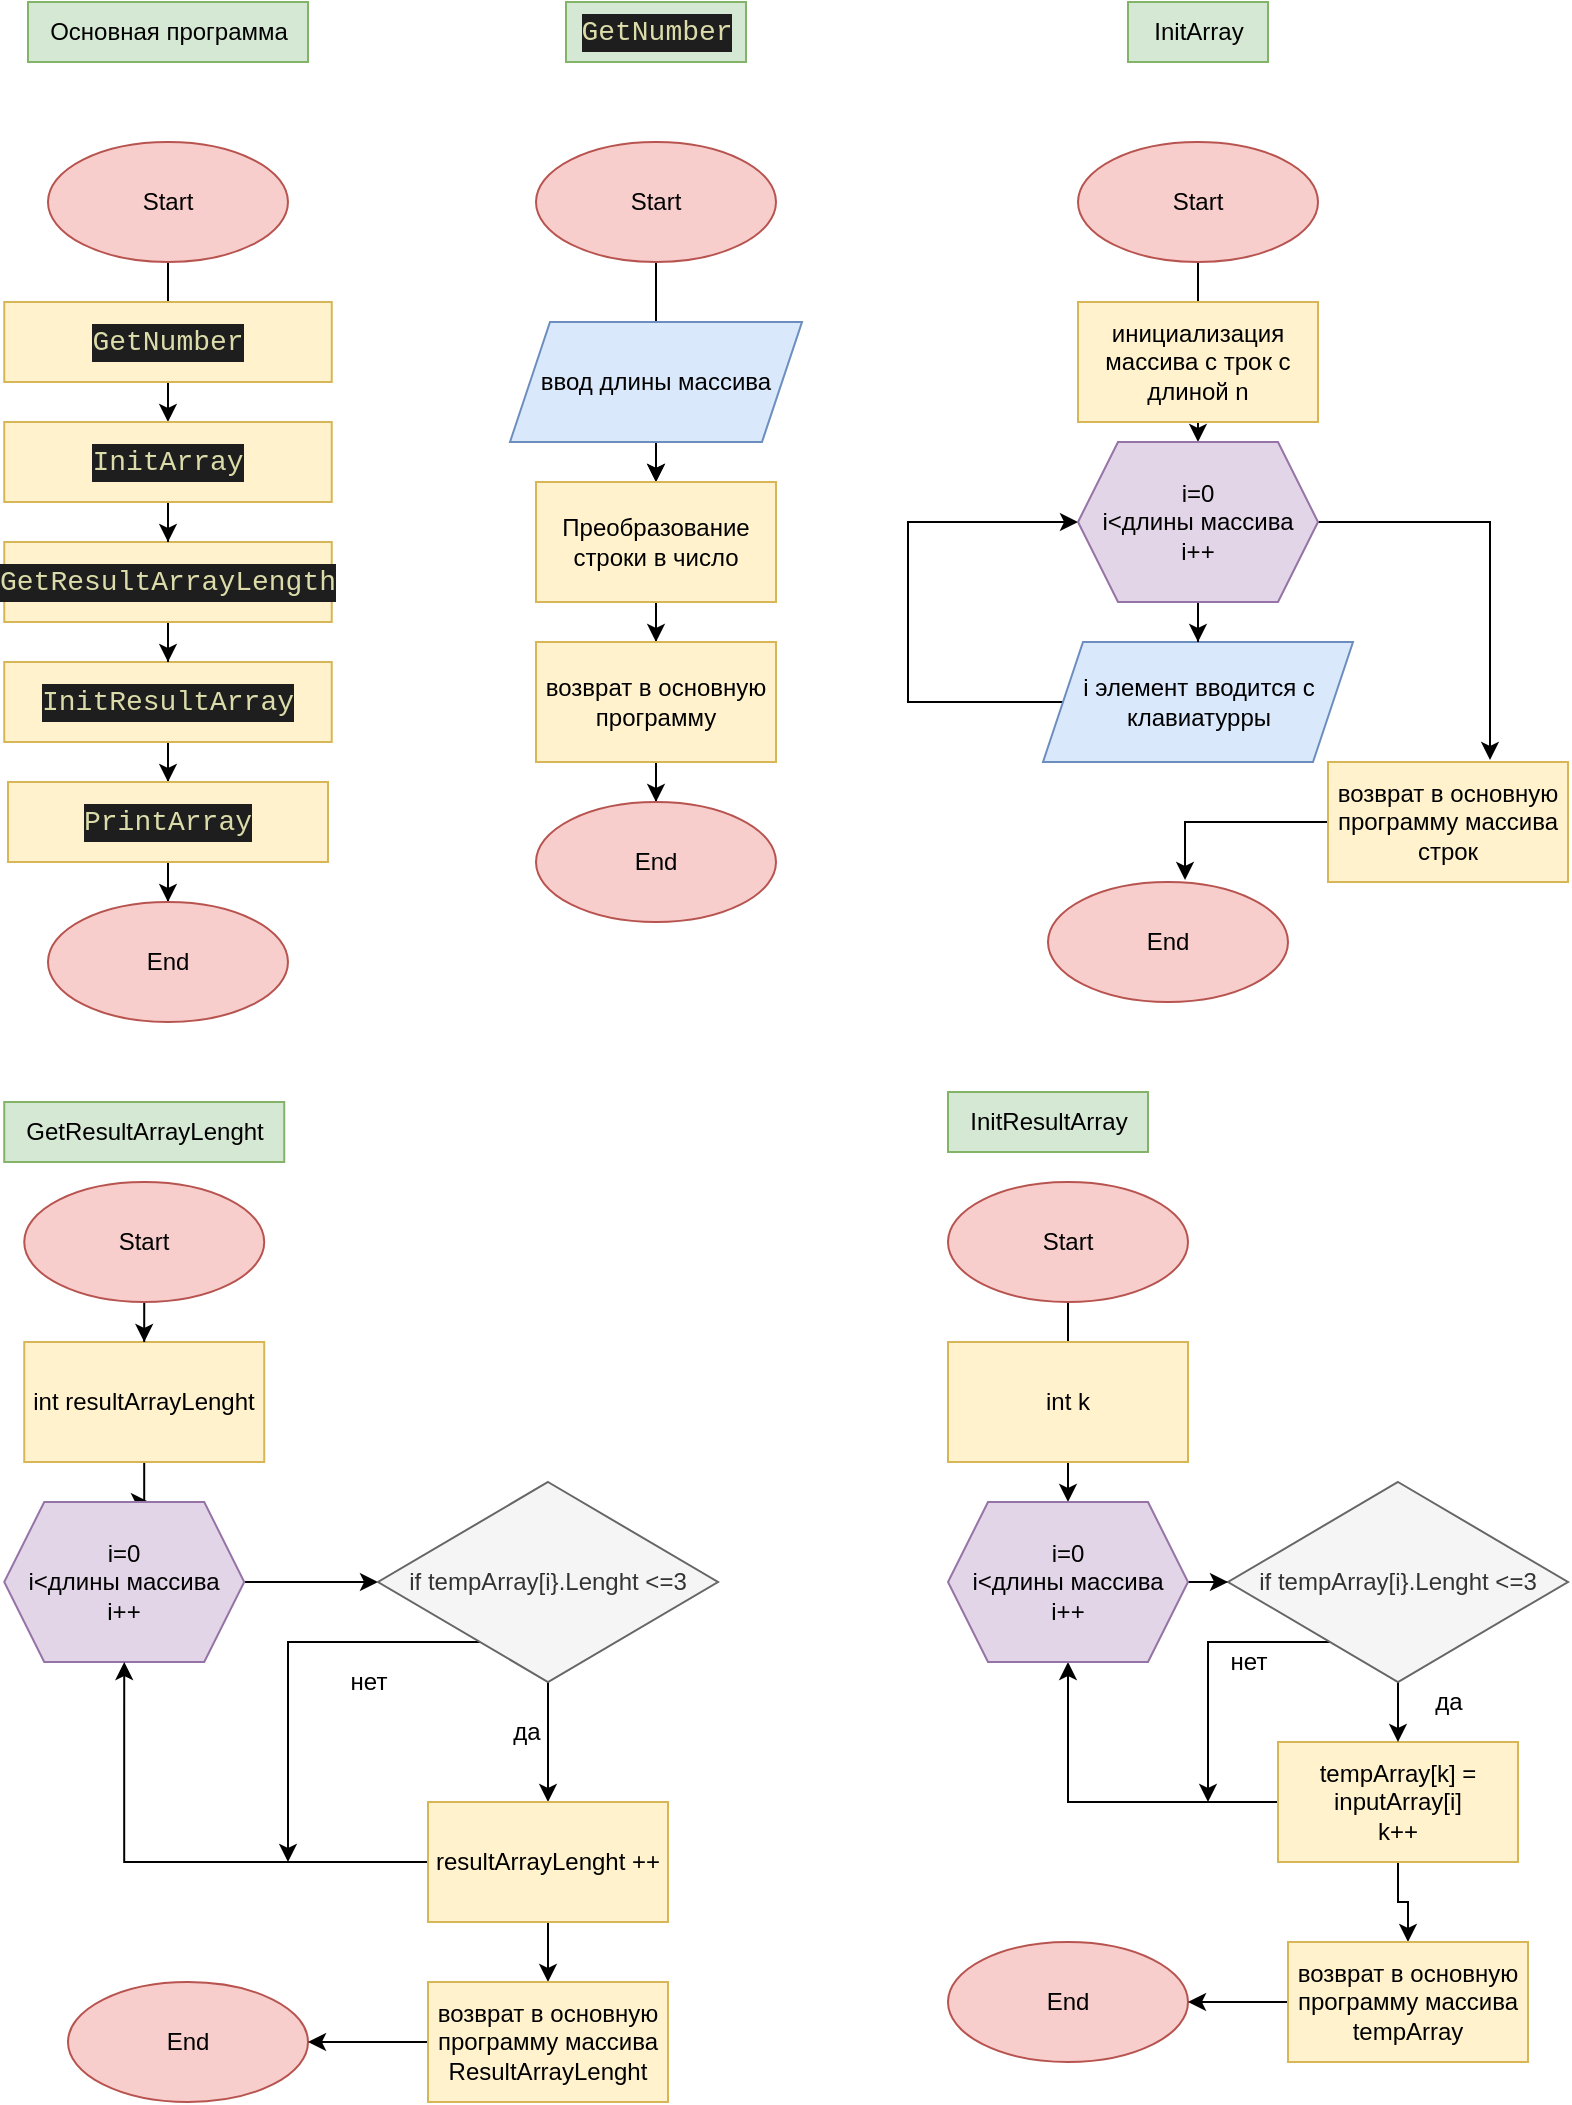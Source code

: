 <mxfile version="20.6.2" type="device"><diagram id="xXL1AcQfyyFYsVRMC85J" name="Страница 2"><mxGraphModel dx="1086" dy="826" grid="1" gridSize="10" guides="1" tooltips="1" connect="1" arrows="1" fold="1" page="1" pageScale="1" pageWidth="827" pageHeight="1169" math="0" shadow="0"><root><mxCell id="0"/><mxCell id="1" parent="0"/><mxCell id="5OxY9uOYeFMyXHYvQziC-1" value="Основная программа" style="text;html=1;align=center;verticalAlign=middle;resizable=0;points=[];autosize=1;strokeColor=#82b366;fillColor=#d5e8d4;" parent="1" vertex="1"><mxGeometry x="40" y="50" width="140" height="30" as="geometry"/></mxCell><mxCell id="CWw8lebZyPOu4jklIwKE-7" value="" style="edgeStyle=orthogonalEdgeStyle;rounded=0;orthogonalLoop=1;jettySize=auto;html=1;" parent="1" source="q7j0xBKamCBzfiCnZ6vf-1" target="CWw8lebZyPOu4jklIwKE-5" edge="1"><mxGeometry relative="1" as="geometry"/></mxCell><mxCell id="q7j0xBKamCBzfiCnZ6vf-1" value="Start" style="ellipse;whiteSpace=wrap;html=1;fillColor=#f8cecc;strokeColor=#b85450;" parent="1" vertex="1"><mxGeometry x="49.99" y="120" width="120" height="60" as="geometry"/></mxCell><mxCell id="CWw8lebZyPOu4jklIwKE-1" value="&lt;div style=&quot;color: rgb(212, 212, 212); background-color: rgb(30, 30, 30); font-family: Consolas, &amp;quot;Courier New&amp;quot;, monospace; font-size: 14px; line-height: 19px;&quot;&gt;&lt;span style=&quot;color: #dcdcaa;&quot;&gt;GetNumber&lt;/span&gt;&lt;/div&gt;" style="whiteSpace=wrap;html=1;fillColor=#fff2cc;strokeColor=#d6b656;" parent="1" vertex="1"><mxGeometry x="28.13" y="200" width="163.75" height="40" as="geometry"/></mxCell><mxCell id="CWw8lebZyPOu4jklIwKE-10" value="" style="edgeStyle=orthogonalEdgeStyle;rounded=0;orthogonalLoop=1;jettySize=auto;html=1;" parent="1" source="CWw8lebZyPOu4jklIwKE-3" target="CWw8lebZyPOu4jklIwKE-9" edge="1"><mxGeometry relative="1" as="geometry"/></mxCell><mxCell id="CWw8lebZyPOu4jklIwKE-3" value="&lt;div style=&quot;color: rgb(212, 212, 212); background-color: rgb(30, 30, 30); font-family: Consolas, &amp;quot;Courier New&amp;quot;, monospace; font-size: 14px; line-height: 19px;&quot;&gt;&lt;span style=&quot;color: #dcdcaa;&quot;&gt;InitResultArray&lt;/span&gt;&lt;/div&gt;" style="whiteSpace=wrap;html=1;fillColor=#fff2cc;strokeColor=#d6b656;" parent="1" vertex="1"><mxGeometry x="28.12" y="380" width="163.75" height="40" as="geometry"/></mxCell><mxCell id="CWw8lebZyPOu4jklIwKE-6" value="" style="edgeStyle=orthogonalEdgeStyle;rounded=0;orthogonalLoop=1;jettySize=auto;html=1;" parent="1" source="CWw8lebZyPOu4jklIwKE-4" target="CWw8lebZyPOu4jklIwKE-3" edge="1"><mxGeometry relative="1" as="geometry"/></mxCell><mxCell id="CWw8lebZyPOu4jklIwKE-4" value="&lt;div style=&quot;color: rgb(212, 212, 212); background-color: rgb(30, 30, 30); font-family: Consolas, &amp;quot;Courier New&amp;quot;, monospace; font-size: 14px; line-height: 19px;&quot;&gt;&lt;span style=&quot;color: #dcdcaa;&quot;&gt;GetResultArrayLength&lt;/span&gt;&lt;/div&gt;" style="whiteSpace=wrap;html=1;fillColor=#fff2cc;strokeColor=#d6b656;" parent="1" vertex="1"><mxGeometry x="28.13" y="320" width="163.75" height="40" as="geometry"/></mxCell><mxCell id="CWw8lebZyPOu4jklIwKE-8" value="" style="edgeStyle=orthogonalEdgeStyle;rounded=0;orthogonalLoop=1;jettySize=auto;html=1;" parent="1" source="CWw8lebZyPOu4jklIwKE-5" target="CWw8lebZyPOu4jklIwKE-4" edge="1"><mxGeometry relative="1" as="geometry"/></mxCell><mxCell id="CWw8lebZyPOu4jklIwKE-5" value="&lt;div style=&quot;color: rgb(212, 212, 212); background-color: rgb(30, 30, 30); font-family: Consolas, &amp;quot;Courier New&amp;quot;, monospace; font-size: 14px; line-height: 19px;&quot;&gt;&lt;span style=&quot;color: #dcdcaa;&quot;&gt;InitArray&lt;/span&gt;&lt;/div&gt;" style="whiteSpace=wrap;html=1;fillColor=#fff2cc;strokeColor=#d6b656;" parent="1" vertex="1"><mxGeometry x="28.12" y="260" width="163.75" height="40" as="geometry"/></mxCell><mxCell id="CWw8lebZyPOu4jklIwKE-12" value="" style="edgeStyle=orthogonalEdgeStyle;rounded=0;orthogonalLoop=1;jettySize=auto;html=1;" parent="1" source="CWw8lebZyPOu4jklIwKE-9" target="CWw8lebZyPOu4jklIwKE-11" edge="1"><mxGeometry relative="1" as="geometry"/></mxCell><mxCell id="CWw8lebZyPOu4jklIwKE-9" value="&lt;div style=&quot;color: rgb(212, 212, 212); background-color: rgb(30, 30, 30); font-family: Consolas, &amp;quot;Courier New&amp;quot;, monospace; font-size: 14px; line-height: 19px;&quot;&gt;&lt;span style=&quot;color: #dcdcaa;&quot;&gt;PrintArray&lt;/span&gt;&lt;/div&gt;" style="whiteSpace=wrap;html=1;fillColor=#fff2cc;strokeColor=#d6b656;" parent="1" vertex="1"><mxGeometry x="30" y="440" width="160" height="40" as="geometry"/></mxCell><mxCell id="CWw8lebZyPOu4jklIwKE-11" value="End&lt;br&gt;" style="ellipse;whiteSpace=wrap;html=1;fillColor=#f8cecc;strokeColor=#b85450;" parent="1" vertex="1"><mxGeometry x="49.99" y="500" width="120" height="60" as="geometry"/></mxCell><mxCell id="CWw8lebZyPOu4jklIwKE-13" value="&lt;div style=&quot;color: rgb(212, 212, 212); background-color: rgb(30, 30, 30); font-family: Consolas, &amp;quot;Courier New&amp;quot;, monospace; font-size: 14px; line-height: 19px;&quot;&gt;&lt;span style=&quot;color: #dcdcaa;&quot;&gt;GetNumber&lt;/span&gt;&lt;/div&gt;" style="text;html=1;align=center;verticalAlign=middle;resizable=0;points=[];autosize=1;fillColor=#d5e8d4;strokeColor=#82b366;" parent="1" vertex="1"><mxGeometry x="309" y="50" width="90" height="30" as="geometry"/></mxCell><mxCell id="_KnLZS3jBVdfNGOHrN7G-6" value="" style="edgeStyle=orthogonalEdgeStyle;rounded=0;orthogonalLoop=1;jettySize=auto;html=1;" parent="1" source="CWw8lebZyPOu4jklIwKE-14" target="_KnLZS3jBVdfNGOHrN7G-2" edge="1"><mxGeometry relative="1" as="geometry"/></mxCell><mxCell id="CWw8lebZyPOu4jklIwKE-14" value="Start" style="ellipse;whiteSpace=wrap;html=1;fillColor=#f8cecc;strokeColor=#b85450;" parent="1" vertex="1"><mxGeometry x="294" y="120" width="120" height="60" as="geometry"/></mxCell><mxCell id="_KnLZS3jBVdfNGOHrN7G-7" style="edgeStyle=orthogonalEdgeStyle;rounded=0;orthogonalLoop=1;jettySize=auto;html=1;entryX=0.5;entryY=0;entryDx=0;entryDy=0;" parent="1" source="_KnLZS3jBVdfNGOHrN7G-1" target="_KnLZS3jBVdfNGOHrN7G-2" edge="1"><mxGeometry relative="1" as="geometry"><Array as="points"><mxPoint x="354" y="270"/><mxPoint x="354" y="270"/></Array></mxGeometry></mxCell><mxCell id="_KnLZS3jBVdfNGOHrN7G-1" value="ввод длины массива" style="shape=parallelogram;perimeter=parallelogramPerimeter;whiteSpace=wrap;html=1;fixedSize=1;fillColor=#dae8fc;strokeColor=#6c8ebf;" parent="1" vertex="1"><mxGeometry x="281" y="210" width="146" height="60" as="geometry"/></mxCell><mxCell id="_KnLZS3jBVdfNGOHrN7G-4" value="" style="edgeStyle=orthogonalEdgeStyle;rounded=0;orthogonalLoop=1;jettySize=auto;html=1;" parent="1" source="_KnLZS3jBVdfNGOHrN7G-2" target="_KnLZS3jBVdfNGOHrN7G-3" edge="1"><mxGeometry relative="1" as="geometry"/></mxCell><mxCell id="_KnLZS3jBVdfNGOHrN7G-2" value="Преобразование строки в число" style="rounded=0;whiteSpace=wrap;html=1;fillColor=#fff2cc;strokeColor=#d6b656;" parent="1" vertex="1"><mxGeometry x="294" y="290" width="120" height="60" as="geometry"/></mxCell><mxCell id="_KnLZS3jBVdfNGOHrN7G-8" value="" style="edgeStyle=orthogonalEdgeStyle;rounded=0;orthogonalLoop=1;jettySize=auto;html=1;" parent="1" source="_KnLZS3jBVdfNGOHrN7G-3" target="_KnLZS3jBVdfNGOHrN7G-5" edge="1"><mxGeometry relative="1" as="geometry"/></mxCell><mxCell id="_KnLZS3jBVdfNGOHrN7G-3" value="возврат в основную программу" style="whiteSpace=wrap;html=1;rounded=0;fillColor=#fff2cc;strokeColor=#d6b656;" parent="1" vertex="1"><mxGeometry x="294" y="370" width="120" height="60" as="geometry"/></mxCell><mxCell id="_KnLZS3jBVdfNGOHrN7G-5" value="End&lt;br&gt;" style="ellipse;whiteSpace=wrap;html=1;fillColor=#f8cecc;strokeColor=#b85450;" parent="1" vertex="1"><mxGeometry x="294" y="450" width="120" height="60" as="geometry"/></mxCell><mxCell id="DqFMrJ1MlUVGiwT8ziKo-1" value="InitArray&lt;br&gt;" style="text;html=1;align=center;verticalAlign=middle;resizable=0;points=[];autosize=1;strokeColor=#82b366;fillColor=#d5e8d4;" parent="1" vertex="1"><mxGeometry x="590" y="50" width="70" height="30" as="geometry"/></mxCell><mxCell id="G23TOzkJzLK-RqHmJkY7-1" value="" style="edgeStyle=orthogonalEdgeStyle;rounded=0;orthogonalLoop=1;jettySize=auto;html=1;fontColor=#000000;" parent="1" source="DqFMrJ1MlUVGiwT8ziKo-2" target="DqFMrJ1MlUVGiwT8ziKo-7" edge="1"><mxGeometry relative="1" as="geometry"/></mxCell><mxCell id="DqFMrJ1MlUVGiwT8ziKo-2" value="Start" style="ellipse;whiteSpace=wrap;html=1;fillColor=#f8cecc;strokeColor=#b85450;" parent="1" vertex="1"><mxGeometry x="565" y="120" width="120" height="60" as="geometry"/></mxCell><mxCell id="DqFMrJ1MlUVGiwT8ziKo-3" value="инициализация массива с трок с длиной n" style="rounded=0;whiteSpace=wrap;html=1;fillColor=#fff2cc;strokeColor=#d6b656;" parent="1" vertex="1"><mxGeometry x="565" y="200" width="120" height="60" as="geometry"/></mxCell><mxCell id="G23TOzkJzLK-RqHmJkY7-28" style="edgeStyle=orthogonalEdgeStyle;rounded=0;orthogonalLoop=1;jettySize=auto;html=1;fontColor=#000000;entryX=0;entryY=0.5;entryDx=0;entryDy=0;" parent="1" source="DqFMrJ1MlUVGiwT8ziKo-5" target="DqFMrJ1MlUVGiwT8ziKo-7" edge="1"><mxGeometry relative="1" as="geometry"><mxPoint x="560" y="310" as="targetPoint"/><Array as="points"><mxPoint x="480" y="400"/><mxPoint x="480" y="310"/></Array></mxGeometry></mxCell><mxCell id="DqFMrJ1MlUVGiwT8ziKo-5" value="i элемент вводится с клавиатурры" style="shape=parallelogram;perimeter=parallelogramPerimeter;whiteSpace=wrap;html=1;fixedSize=1;fillColor=#dae8fc;strokeColor=#6c8ebf;" parent="1" vertex="1"><mxGeometry x="547.5" y="370" width="155" height="60" as="geometry"/></mxCell><mxCell id="G23TOzkJzLK-RqHmJkY7-4" style="edgeStyle=orthogonalEdgeStyle;rounded=0;orthogonalLoop=1;jettySize=auto;html=1;entryX=0.571;entryY=-0.017;entryDx=0;entryDy=0;entryPerimeter=0;fontColor=#000000;" parent="1" source="DqFMrJ1MlUVGiwT8ziKo-6" target="DqFMrJ1MlUVGiwT8ziKo-8" edge="1"><mxGeometry relative="1" as="geometry"/></mxCell><mxCell id="DqFMrJ1MlUVGiwT8ziKo-6" value="возврат в основную программу массива строк" style="rounded=0;whiteSpace=wrap;html=1;fillColor=#fff2cc;strokeColor=#d6b656;" parent="1" vertex="1"><mxGeometry x="690" y="430" width="120" height="60" as="geometry"/></mxCell><mxCell id="G23TOzkJzLK-RqHmJkY7-2" value="" style="edgeStyle=orthogonalEdgeStyle;rounded=0;orthogonalLoop=1;jettySize=auto;html=1;fontColor=#000000;" parent="1" source="DqFMrJ1MlUVGiwT8ziKo-7" target="DqFMrJ1MlUVGiwT8ziKo-5" edge="1"><mxGeometry relative="1" as="geometry"/></mxCell><mxCell id="G23TOzkJzLK-RqHmJkY7-29" style="edgeStyle=orthogonalEdgeStyle;rounded=0;orthogonalLoop=1;jettySize=auto;html=1;entryX=0.675;entryY=-0.017;entryDx=0;entryDy=0;entryPerimeter=0;fontColor=#000000;" parent="1" source="DqFMrJ1MlUVGiwT8ziKo-7" target="DqFMrJ1MlUVGiwT8ziKo-6" edge="1"><mxGeometry relative="1" as="geometry"/></mxCell><mxCell id="DqFMrJ1MlUVGiwT8ziKo-7" value="i=0&lt;br&gt;i&amp;lt;длины массива&lt;br&gt;i++" style="shape=hexagon;perimeter=hexagonPerimeter2;whiteSpace=wrap;html=1;fixedSize=1;fillColor=#e1d5e7;strokeColor=#9673a6;" parent="1" vertex="1"><mxGeometry x="565" y="270" width="120" height="80" as="geometry"/></mxCell><mxCell id="DqFMrJ1MlUVGiwT8ziKo-8" value="End&lt;br&gt;" style="ellipse;whiteSpace=wrap;html=1;fillColor=#f8cecc;strokeColor=#b85450;" parent="1" vertex="1"><mxGeometry x="550" y="490" width="120" height="60" as="geometry"/></mxCell><mxCell id="G23TOzkJzLK-RqHmJkY7-5" value="GetResultArrayLenght" style="text;html=1;align=center;verticalAlign=middle;resizable=0;points=[];autosize=1;strokeColor=#82b366;fillColor=#d5e8d4;" parent="1" vertex="1"><mxGeometry x="28.12" y="600" width="140" height="30" as="geometry"/></mxCell><mxCell id="G23TOzkJzLK-RqHmJkY7-14" value="" style="edgeStyle=orthogonalEdgeStyle;rounded=0;orthogonalLoop=1;jettySize=auto;html=1;fontColor=#000000;" parent="1" source="G23TOzkJzLK-RqHmJkY7-6" edge="1"><mxGeometry relative="1" as="geometry"><mxPoint x="100" y="800" as="targetPoint"/></mxGeometry></mxCell><mxCell id="G23TOzkJzLK-RqHmJkY7-6" value="int resultArrayLenght" style="rounded=0;whiteSpace=wrap;html=1;fillColor=#fff2cc;strokeColor=#d6b656;" parent="1" vertex="1"><mxGeometry x="38.12" y="720" width="120" height="60" as="geometry"/></mxCell><mxCell id="G23TOzkJzLK-RqHmJkY7-13" value="" style="edgeStyle=orthogonalEdgeStyle;rounded=0;orthogonalLoop=1;jettySize=auto;html=1;fontColor=#000000;" parent="1" source="G23TOzkJzLK-RqHmJkY7-7" target="G23TOzkJzLK-RqHmJkY7-6" edge="1"><mxGeometry relative="1" as="geometry"/></mxCell><mxCell id="G23TOzkJzLK-RqHmJkY7-7" value="Start" style="ellipse;whiteSpace=wrap;html=1;fillColor=#f8cecc;strokeColor=#b85450;" parent="1" vertex="1"><mxGeometry x="38.12" y="640" width="120" height="60" as="geometry"/></mxCell><mxCell id="G23TOzkJzLK-RqHmJkY7-15" value="" style="edgeStyle=orthogonalEdgeStyle;rounded=0;orthogonalLoop=1;jettySize=auto;html=1;fontColor=#000000;" parent="1" target="G23TOzkJzLK-RqHmJkY7-9" edge="1"><mxGeometry relative="1" as="geometry"><mxPoint x="100" y="880" as="sourcePoint"/><Array as="points"><mxPoint x="113" y="880"/></Array></mxGeometry></mxCell><mxCell id="G23TOzkJzLK-RqHmJkY7-21" value="" style="edgeStyle=orthogonalEdgeStyle;rounded=0;orthogonalLoop=1;jettySize=auto;html=1;fontColor=#000000;" parent="1" source="G23TOzkJzLK-RqHmJkY7-9" target="G23TOzkJzLK-RqHmJkY7-20" edge="1"><mxGeometry relative="1" as="geometry"/></mxCell><mxCell id="G23TOzkJzLK-RqHmJkY7-26" style="edgeStyle=orthogonalEdgeStyle;rounded=0;orthogonalLoop=1;jettySize=auto;html=1;fontColor=#000000;" parent="1" source="G23TOzkJzLK-RqHmJkY7-9" edge="1"><mxGeometry relative="1" as="geometry"><mxPoint x="170" y="980" as="targetPoint"/><Array as="points"><mxPoint x="170" y="870"/></Array></mxGeometry></mxCell><mxCell id="G23TOzkJzLK-RqHmJkY7-9" value="if tempArray[i}.Lenght &amp;lt;=3" style="rhombus;whiteSpace=wrap;html=1;fillColor=#f5f5f5;strokeColor=#666666;fontColor=#333333;" parent="1" vertex="1"><mxGeometry x="215" y="790" width="170" height="100" as="geometry"/></mxCell><mxCell id="G23TOzkJzLK-RqHmJkY7-12" value="End&lt;br&gt;" style="ellipse;whiteSpace=wrap;html=1;fillColor=#f8cecc;strokeColor=#b85450;" parent="1" vertex="1"><mxGeometry x="60" y="1040" width="120" height="60" as="geometry"/></mxCell><mxCell id="G23TOzkJzLK-RqHmJkY7-18" value="i=0&lt;br&gt;i&amp;lt;длины массива&lt;br&gt;i++" style="shape=hexagon;perimeter=hexagonPerimeter2;whiteSpace=wrap;html=1;fixedSize=1;fillColor=#e1d5e7;strokeColor=#9673a6;" parent="1" vertex="1"><mxGeometry x="28.12" y="800" width="120" height="80" as="geometry"/></mxCell><mxCell id="G23TOzkJzLK-RqHmJkY7-25" style="edgeStyle=orthogonalEdgeStyle;rounded=0;orthogonalLoop=1;jettySize=auto;html=1;entryX=0.5;entryY=1;entryDx=0;entryDy=0;fontColor=#000000;" parent="1" source="G23TOzkJzLK-RqHmJkY7-20" target="G23TOzkJzLK-RqHmJkY7-18" edge="1"><mxGeometry relative="1" as="geometry"/></mxCell><mxCell id="G23TOzkJzLK-RqHmJkY7-32" value="" style="edgeStyle=orthogonalEdgeStyle;rounded=0;orthogonalLoop=1;jettySize=auto;html=1;fontColor=#000000;" parent="1" source="G23TOzkJzLK-RqHmJkY7-20" target="G23TOzkJzLK-RqHmJkY7-30" edge="1"><mxGeometry relative="1" as="geometry"/></mxCell><mxCell id="G23TOzkJzLK-RqHmJkY7-20" value="resultArrayLenght ++" style="rounded=0;whiteSpace=wrap;html=1;fillColor=#fff2cc;strokeColor=#d6b656;" parent="1" vertex="1"><mxGeometry x="240" y="950" width="120" height="60" as="geometry"/></mxCell><mxCell id="G23TOzkJzLK-RqHmJkY7-22" value="да&lt;br&gt;" style="text;html=1;align=center;verticalAlign=middle;resizable=0;points=[];autosize=1;strokeColor=none;fillColor=none;fontColor=#000000;" parent="1" vertex="1"><mxGeometry x="269" y="900" width="40" height="30" as="geometry"/></mxCell><mxCell id="G23TOzkJzLK-RqHmJkY7-27" value="нет&lt;br&gt;" style="text;html=1;align=center;verticalAlign=middle;resizable=0;points=[];autosize=1;strokeColor=none;fillColor=none;fontColor=#000000;" parent="1" vertex="1"><mxGeometry x="190" y="875" width="40" height="30" as="geometry"/></mxCell><mxCell id="G23TOzkJzLK-RqHmJkY7-31" value="" style="edgeStyle=orthogonalEdgeStyle;rounded=0;orthogonalLoop=1;jettySize=auto;html=1;fontColor=#000000;" parent="1" source="G23TOzkJzLK-RqHmJkY7-30" target="G23TOzkJzLK-RqHmJkY7-12" edge="1"><mxGeometry relative="1" as="geometry"/></mxCell><mxCell id="G23TOzkJzLK-RqHmJkY7-30" value="возврат в основную программу массива ResultArrayLenght" style="rounded=0;whiteSpace=wrap;html=1;fillColor=#fff2cc;strokeColor=#d6b656;" parent="1" vertex="1"><mxGeometry x="240" y="1040" width="120" height="60" as="geometry"/></mxCell><mxCell id="G23TOzkJzLK-RqHmJkY7-33" value="InitResultArray" style="text;html=1;align=center;verticalAlign=middle;resizable=0;points=[];autosize=1;strokeColor=#82b366;fillColor=#d5e8d4;" parent="1" vertex="1"><mxGeometry x="500" y="595" width="100" height="30" as="geometry"/></mxCell><mxCell id="G23TOzkJzLK-RqHmJkY7-41" value="" style="edgeStyle=orthogonalEdgeStyle;rounded=0;orthogonalLoop=1;jettySize=auto;html=1;fontColor=#000000;" parent="1" source="G23TOzkJzLK-RqHmJkY7-34" edge="1"><mxGeometry relative="1" as="geometry"><mxPoint x="560" y="800" as="targetPoint"/></mxGeometry></mxCell><mxCell id="G23TOzkJzLK-RqHmJkY7-34" value="Start" style="ellipse;whiteSpace=wrap;html=1;fillColor=#f8cecc;strokeColor=#b85450;" parent="1" vertex="1"><mxGeometry x="500" y="640" width="120" height="60" as="geometry"/></mxCell><mxCell id="G23TOzkJzLK-RqHmJkY7-35" value="int k" style="rounded=0;whiteSpace=wrap;html=1;fillColor=#fff2cc;strokeColor=#d6b656;" parent="1" vertex="1"><mxGeometry x="500" y="720" width="120" height="60" as="geometry"/></mxCell><mxCell id="G23TOzkJzLK-RqHmJkY7-51" style="edgeStyle=orthogonalEdgeStyle;rounded=0;orthogonalLoop=1;jettySize=auto;html=1;fontColor=#000000;" parent="1" source="G23TOzkJzLK-RqHmJkY7-39" target="G23TOzkJzLK-RqHmJkY7-43" edge="1"><mxGeometry relative="1" as="geometry"/></mxCell><mxCell id="G23TOzkJzLK-RqHmJkY7-53" style="edgeStyle=orthogonalEdgeStyle;rounded=0;orthogonalLoop=1;jettySize=auto;html=1;fontColor=#000000;" parent="1" source="G23TOzkJzLK-RqHmJkY7-39" target="G23TOzkJzLK-RqHmJkY7-46" edge="1"><mxGeometry relative="1" as="geometry"/></mxCell><mxCell id="G23TOzkJzLK-RqHmJkY7-39" value="tempArray[k] = inputArray[i]&lt;br&gt;k++" style="rounded=0;whiteSpace=wrap;html=1;fillColor=#fff2cc;strokeColor=#d6b656;" parent="1" vertex="1"><mxGeometry x="665" y="920" width="120" height="60" as="geometry"/></mxCell><mxCell id="G23TOzkJzLK-RqHmJkY7-40" value="End&lt;br&gt;" style="ellipse;whiteSpace=wrap;html=1;fillColor=#f8cecc;strokeColor=#b85450;" parent="1" vertex="1"><mxGeometry x="500" y="1020" width="120" height="60" as="geometry"/></mxCell><mxCell id="G23TOzkJzLK-RqHmJkY7-47" value="" style="edgeStyle=orthogonalEdgeStyle;rounded=0;orthogonalLoop=1;jettySize=auto;html=1;fontColor=#000000;" parent="1" source="G23TOzkJzLK-RqHmJkY7-43" target="G23TOzkJzLK-RqHmJkY7-44" edge="1"><mxGeometry relative="1" as="geometry"/></mxCell><mxCell id="G23TOzkJzLK-RqHmJkY7-43" value="i=0&lt;br&gt;i&amp;lt;длины массива&lt;br&gt;i++" style="shape=hexagon;perimeter=hexagonPerimeter2;whiteSpace=wrap;html=1;fixedSize=1;fillColor=#e1d5e7;strokeColor=#9673a6;" parent="1" vertex="1"><mxGeometry x="500" y="800" width="120" height="80" as="geometry"/></mxCell><mxCell id="G23TOzkJzLK-RqHmJkY7-48" value="" style="edgeStyle=orthogonalEdgeStyle;rounded=0;orthogonalLoop=1;jettySize=auto;html=1;fontColor=#000000;" parent="1" source="G23TOzkJzLK-RqHmJkY7-44" target="G23TOzkJzLK-RqHmJkY7-39" edge="1"><mxGeometry relative="1" as="geometry"/></mxCell><mxCell id="G23TOzkJzLK-RqHmJkY7-50" style="edgeStyle=orthogonalEdgeStyle;rounded=0;orthogonalLoop=1;jettySize=auto;html=1;fontColor=#000000;" parent="1" source="G23TOzkJzLK-RqHmJkY7-44" edge="1"><mxGeometry relative="1" as="geometry"><mxPoint x="630" y="950" as="targetPoint"/><Array as="points"><mxPoint x="630" y="870"/><mxPoint x="630" y="950"/></Array></mxGeometry></mxCell><mxCell id="G23TOzkJzLK-RqHmJkY7-44" value="if tempArray[i}.Lenght &amp;lt;=3" style="rhombus;whiteSpace=wrap;html=1;fillColor=#f5f5f5;strokeColor=#666666;fontColor=#333333;" parent="1" vertex="1"><mxGeometry x="640" y="790" width="170" height="100" as="geometry"/></mxCell><mxCell id="G23TOzkJzLK-RqHmJkY7-54" style="edgeStyle=orthogonalEdgeStyle;rounded=0;orthogonalLoop=1;jettySize=auto;html=1;fontColor=#000000;" parent="1" source="G23TOzkJzLK-RqHmJkY7-46" target="G23TOzkJzLK-RqHmJkY7-40" edge="1"><mxGeometry relative="1" as="geometry"/></mxCell><mxCell id="G23TOzkJzLK-RqHmJkY7-46" value="возврат в основную программу массива&lt;br&gt;tempArray" style="rounded=0;whiteSpace=wrap;html=1;fillColor=#fff2cc;strokeColor=#d6b656;" parent="1" vertex="1"><mxGeometry x="670" y="1020" width="120" height="60" as="geometry"/></mxCell><mxCell id="G23TOzkJzLK-RqHmJkY7-49" value="да" style="text;html=1;align=center;verticalAlign=middle;resizable=0;points=[];autosize=1;strokeColor=none;fillColor=none;fontColor=#000000;" parent="1" vertex="1"><mxGeometry x="730" y="885" width="40" height="30" as="geometry"/></mxCell><mxCell id="G23TOzkJzLK-RqHmJkY7-52" value="нет&lt;br&gt;" style="text;html=1;align=center;verticalAlign=middle;resizable=0;points=[];autosize=1;strokeColor=none;fillColor=none;fontColor=#000000;" parent="1" vertex="1"><mxGeometry x="630" y="865" width="40" height="30" as="geometry"/></mxCell></root></mxGraphModel></diagram></mxfile>